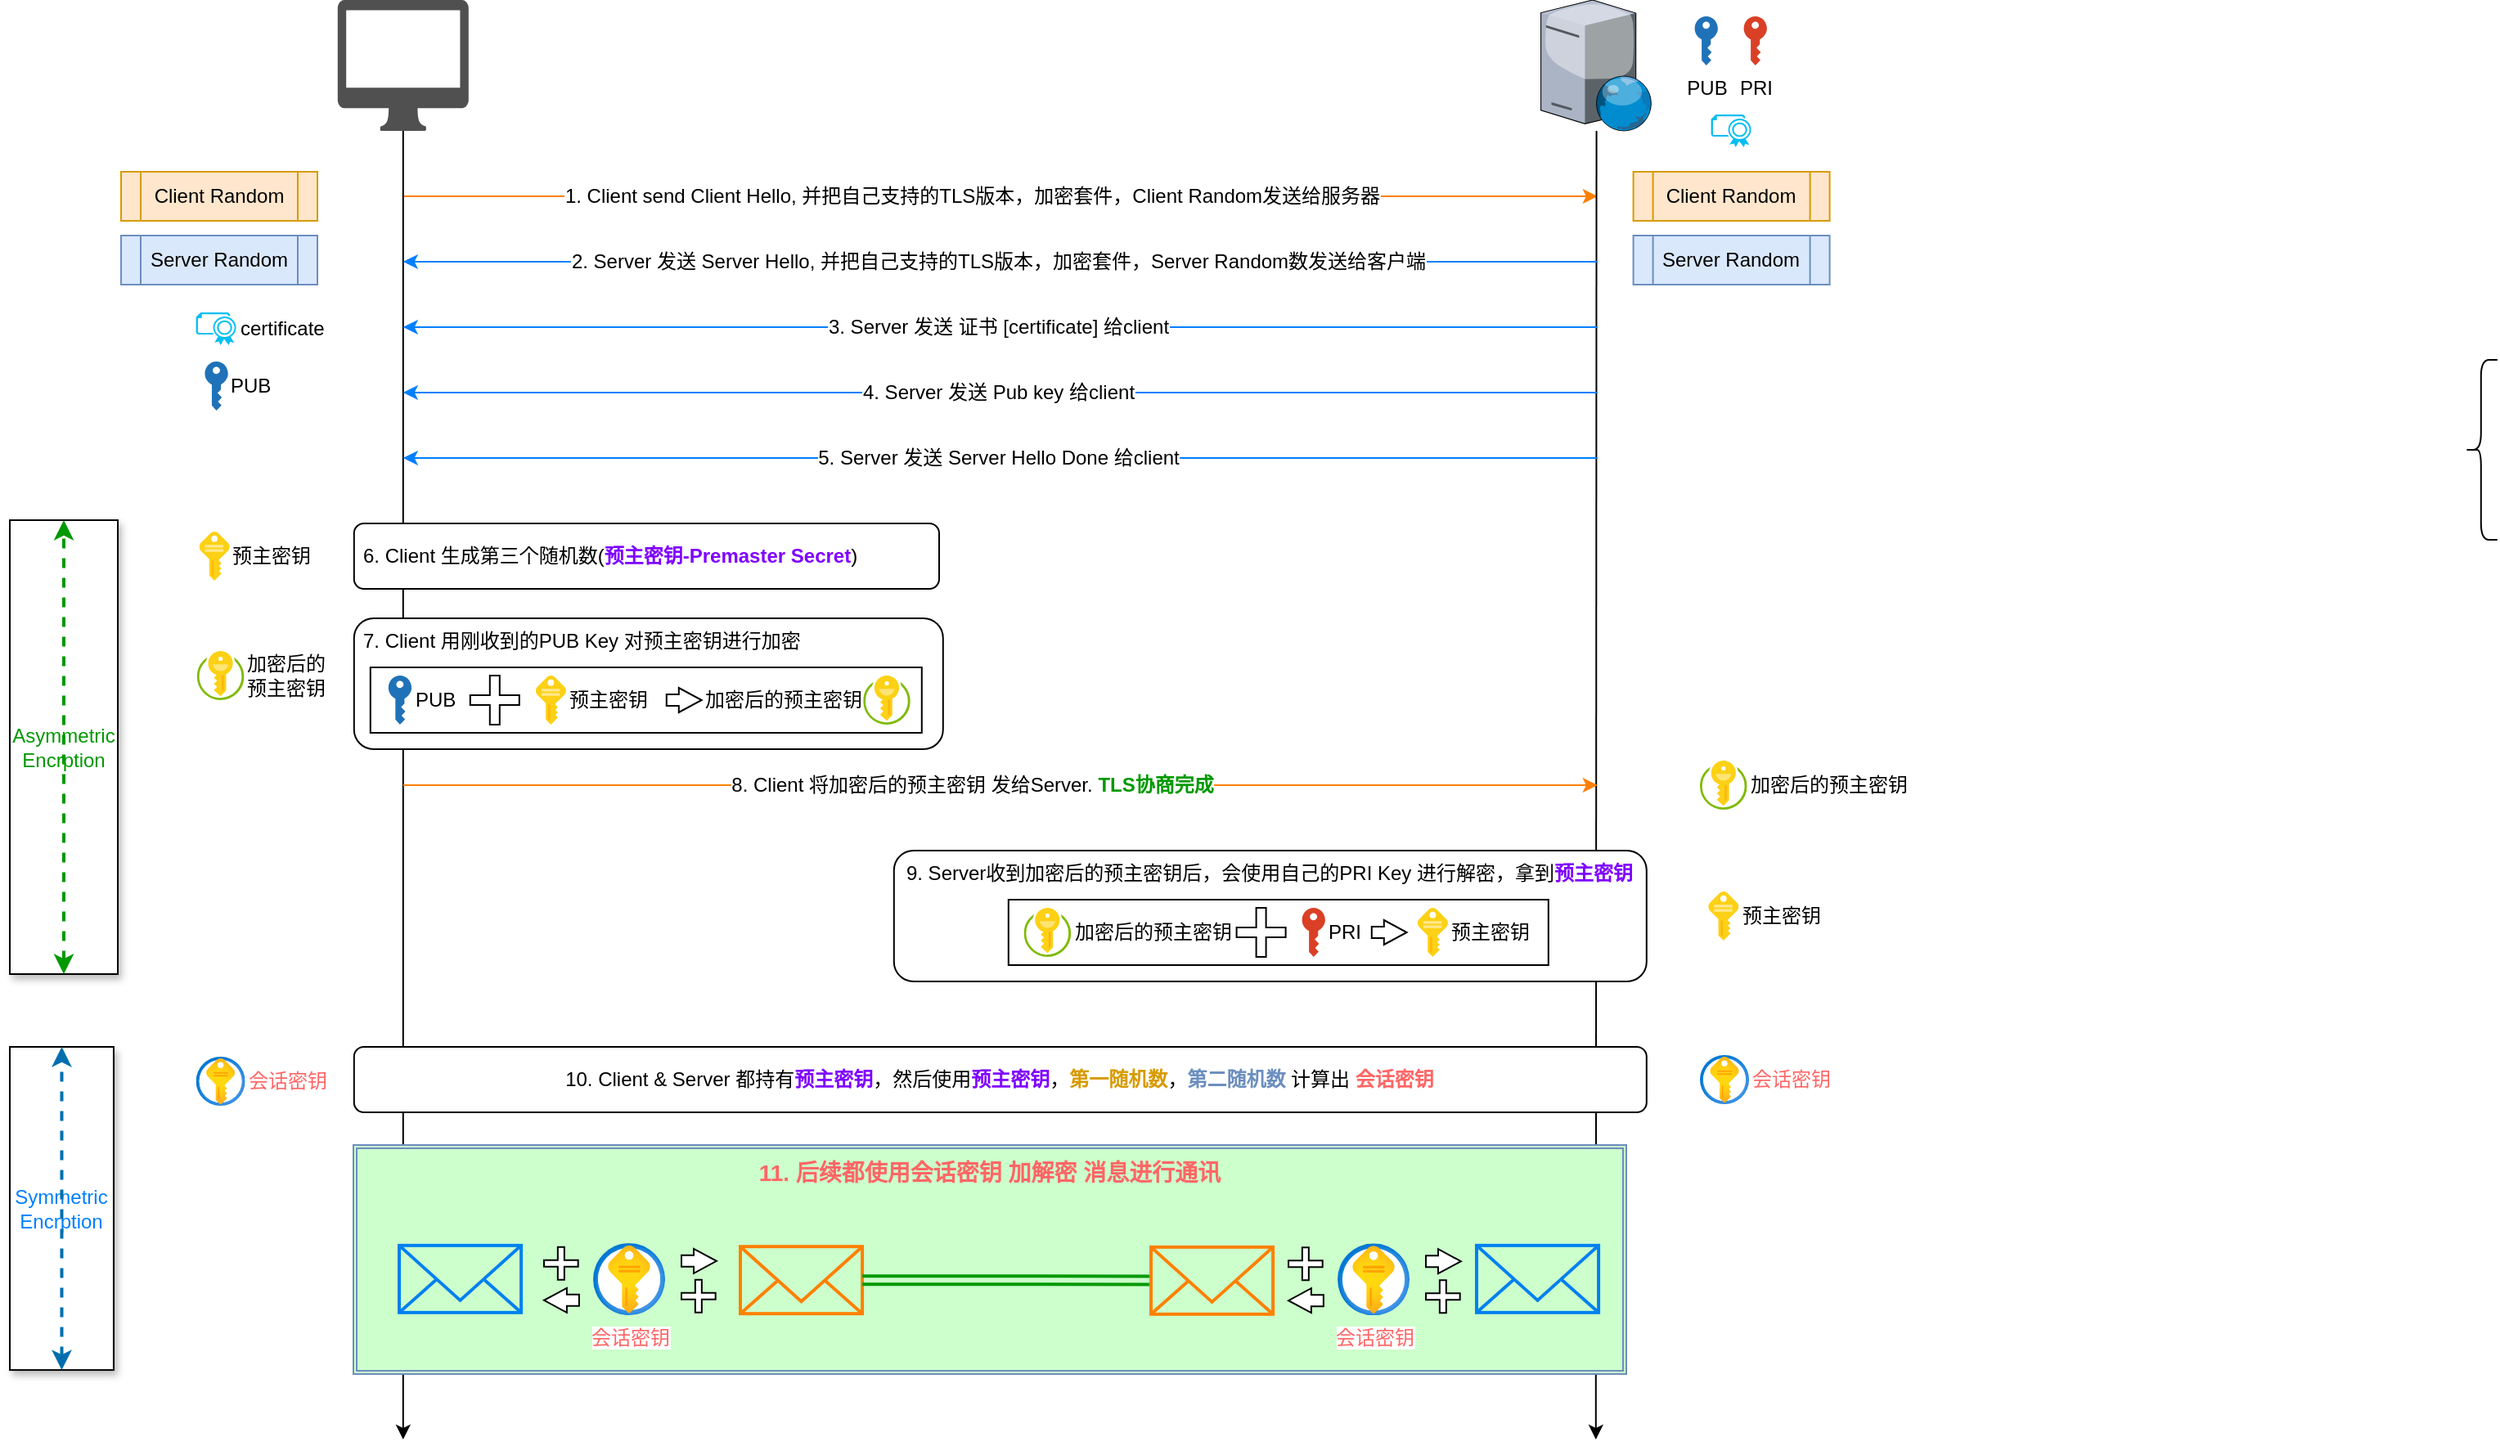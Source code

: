 <mxfile version="20.2.3" type="device"><diagram id="-C9sXRk2VzDsb_JQE4t-" name="TLS handshake"><mxGraphModel dx="1273" dy="852" grid="1" gridSize="10" guides="1" tooltips="1" connect="1" arrows="1" fold="1" page="1" pageScale="1" pageWidth="850" pageHeight="1100" math="0" shadow="0"><root><mxCell id="0"/><mxCell id="1" parent="0"/><mxCell id="I6VowuoCjAoper39L-k0-2" value="" style="sketch=0;pointerEvents=1;shadow=0;dashed=0;html=1;strokeColor=none;fillColor=#505050;labelPosition=center;verticalLabelPosition=bottom;verticalAlign=top;outlineConnect=0;align=center;shape=mxgraph.office.devices.mac_client;" vertex="1" parent="1"><mxGeometry x="212.4" y="40" width="80" height="80" as="geometry"/></mxCell><mxCell id="I6VowuoCjAoper39L-k0-3" value="" style="verticalLabelPosition=bottom;sketch=0;aspect=fixed;html=1;verticalAlign=top;strokeColor=none;align=center;outlineConnect=0;shape=mxgraph.citrix.web_server;" vertex="1" parent="1"><mxGeometry x="947.8" y="40" width="68" height="80" as="geometry"/></mxCell><mxCell id="I6VowuoCjAoper39L-k0-4" value="" style="endArrow=classic;html=1;rounded=0;strokeColor=#FF8000;" edge="1" parent="1"><mxGeometry width="50" height="50" relative="1" as="geometry"><mxPoint x="252.4" y="160" as="sourcePoint"/><mxPoint x="982.4" y="160" as="targetPoint"/></mxGeometry></mxCell><mxCell id="I6VowuoCjAoper39L-k0-5" value="&lt;font style=&quot;font-size: 12px;&quot;&gt;1. Client send Client Hello, 并把自己支持的TLS版本，加密套件，Client Random发送给服务器&lt;/font&gt;" style="edgeLabel;html=1;align=center;verticalAlign=middle;resizable=0;points=[];" vertex="1" connectable="0" parent="I6VowuoCjAoper39L-k0-4"><mxGeometry x="-0.07" y="-2" relative="1" as="geometry"><mxPoint x="8" y="-2" as="offset"/></mxGeometry></mxCell><mxCell id="I6VowuoCjAoper39L-k0-6" value="PUB" style="sketch=0;pointerEvents=1;shadow=0;dashed=0;html=1;strokeColor=none;labelPosition=center;verticalLabelPosition=bottom;verticalAlign=top;outlineConnect=0;align=center;shape=mxgraph.office.security.key_permissions;fillColor=#2072B8;fontSize=12;aspect=fixed;" vertex="1" parent="1"><mxGeometry x="1041.8" y="50" width="14.15" height="30" as="geometry"/></mxCell><mxCell id="I6VowuoCjAoper39L-k0-7" value="PRI" style="sketch=0;pointerEvents=1;shadow=0;dashed=0;html=1;strokeColor=none;labelPosition=center;verticalLabelPosition=bottom;verticalAlign=top;outlineConnect=0;align=center;shape=mxgraph.office.security.key_permissions;fillColor=#DA4026;fontSize=12;aspect=fixed;" vertex="1" parent="1"><mxGeometry x="1071.8" y="50" width="14.15" height="30" as="geometry"/></mxCell><mxCell id="I6VowuoCjAoper39L-k0-9" value="" style="endArrow=classic;html=1;rounded=0;fontSize=12;" edge="1" parent="1" source="I6VowuoCjAoper39L-k0-2"><mxGeometry width="50" height="50" relative="1" as="geometry"><mxPoint x="362.4" y="380" as="sourcePoint"/><mxPoint x="252.4" y="920" as="targetPoint"/></mxGeometry></mxCell><mxCell id="I6VowuoCjAoper39L-k0-10" value="" style="endArrow=classic;html=1;rounded=0;fontSize=12;" edge="1" parent="1" source="I6VowuoCjAoper39L-k0-3"><mxGeometry width="50" height="50" relative="1" as="geometry"><mxPoint x="887.8" y="280" as="sourcePoint"/><mxPoint x="981.4" y="920" as="targetPoint"/></mxGeometry></mxCell><mxCell id="I6VowuoCjAoper39L-k0-11" value="" style="endArrow=classic;html=1;rounded=0;strokeColor=#007FFF;" edge="1" parent="1"><mxGeometry width="50" height="50" relative="1" as="geometry"><mxPoint x="982.4" y="200" as="sourcePoint"/><mxPoint x="252.4" y="200" as="targetPoint"/></mxGeometry></mxCell><mxCell id="I6VowuoCjAoper39L-k0-12" value="&lt;font style=&quot;font-size: 12px;&quot;&gt;2. Server 发送 Server Hello, 并把自己支持的TLS版本，加密套件，Server Random数发送给客户端&lt;/font&gt;" style="edgeLabel;html=1;align=center;verticalAlign=middle;resizable=0;points=[];" vertex="1" connectable="0" parent="I6VowuoCjAoper39L-k0-11"><mxGeometry x="-0.07" y="-2" relative="1" as="geometry"><mxPoint x="-27" y="2" as="offset"/></mxGeometry></mxCell><mxCell id="I6VowuoCjAoper39L-k0-13" value="Client Random" style="shape=process;whiteSpace=wrap;html=1;backgroundOutline=1;fontSize=12;fillColor=#ffe6cc;strokeColor=#D79B00;" vertex="1" parent="1"><mxGeometry x="80" y="145" width="120" height="30" as="geometry"/></mxCell><mxCell id="I6VowuoCjAoper39L-k0-15" value="Server Random" style="shape=process;whiteSpace=wrap;html=1;backgroundOutline=1;fontSize=12;fillColor=#dae8fc;strokeColor=#6C8EBF;" vertex="1" parent="1"><mxGeometry x="80" y="184" width="120" height="30" as="geometry"/></mxCell><mxCell id="I6VowuoCjAoper39L-k0-16" value="" style="endArrow=classic;html=1;rounded=0;strokeColor=#007FFF;" edge="1" parent="1"><mxGeometry width="50" height="50" relative="1" as="geometry"><mxPoint x="982.4" y="240" as="sourcePoint"/><mxPoint x="252.4" y="240" as="targetPoint"/></mxGeometry></mxCell><mxCell id="I6VowuoCjAoper39L-k0-17" value="&lt;font style=&quot;font-size: 12px;&quot;&gt;3. Server 发送 证书 [certificate] 给client&lt;/font&gt;" style="edgeLabel;html=1;align=center;verticalAlign=middle;resizable=0;points=[];" vertex="1" connectable="0" parent="I6VowuoCjAoper39L-k0-16"><mxGeometry x="-0.07" y="-2" relative="1" as="geometry"><mxPoint x="-27" y="2" as="offset"/></mxGeometry></mxCell><mxCell id="I6VowuoCjAoper39L-k0-18" value="" style="endArrow=classic;html=1;rounded=0;strokeColor=#007FFF;" edge="1" parent="1"><mxGeometry width="50" height="50" relative="1" as="geometry"><mxPoint x="982.4" y="280" as="sourcePoint"/><mxPoint x="252.4" y="280" as="targetPoint"/></mxGeometry></mxCell><mxCell id="I6VowuoCjAoper39L-k0-19" value="&lt;font style=&quot;font-size: 12px;&quot;&gt;4. Server 发送 Pub key 给client&lt;/font&gt;" style="edgeLabel;html=1;align=center;verticalAlign=middle;resizable=0;points=[];" vertex="1" connectable="0" parent="I6VowuoCjAoper39L-k0-18"><mxGeometry x="-0.07" y="-2" relative="1" as="geometry"><mxPoint x="-27" y="2" as="offset"/></mxGeometry></mxCell><mxCell id="I6VowuoCjAoper39L-k0-20" value="PUB" style="sketch=0;pointerEvents=1;shadow=0;dashed=0;html=1;strokeColor=none;labelPosition=right;verticalLabelPosition=middle;verticalAlign=middle;outlineConnect=0;align=left;shape=mxgraph.office.security.key_permissions;fillColor=#2072B8;fontSize=12;aspect=fixed;" vertex="1" parent="1"><mxGeometry x="131.22" y="261" width="14.15" height="30" as="geometry"/></mxCell><mxCell id="I6VowuoCjAoper39L-k0-21" value="certificate" style="verticalLabelPosition=middle;html=1;verticalAlign=middle;align=left;strokeColor=none;fillColor=#00BEF2;shape=mxgraph.azure.certificate;pointerEvents=1;fontSize=12;aspect=fixed;labelPosition=right;" vertex="1" parent="1"><mxGeometry x="125.8" y="231" width="25" height="20" as="geometry"/></mxCell><mxCell id="I6VowuoCjAoper39L-k0-22" value="" style="endArrow=classic;html=1;rounded=0;strokeColor=#007FFF;" edge="1" parent="1"><mxGeometry width="50" height="50" relative="1" as="geometry"><mxPoint x="982.4" y="320" as="sourcePoint"/><mxPoint x="252.4" y="320" as="targetPoint"/></mxGeometry></mxCell><mxCell id="I6VowuoCjAoper39L-k0-23" value="&lt;font style=&quot;font-size: 12px;&quot;&gt;5. Server 发送 Server Hello Done 给client&lt;/font&gt;" style="edgeLabel;html=1;align=center;verticalAlign=middle;resizable=0;points=[];" vertex="1" connectable="0" parent="I6VowuoCjAoper39L-k0-22"><mxGeometry x="-0.07" y="-2" relative="1" as="geometry"><mxPoint x="-27" y="2" as="offset"/></mxGeometry></mxCell><mxCell id="I6VowuoCjAoper39L-k0-24" value="6. Client 生成第三个随机数(&lt;b&gt;&lt;font color=&quot;#7f00ff&quot;&gt;预主密钥-Premaster Secret&lt;/font&gt;&lt;/b&gt;)" style="rounded=1;whiteSpace=wrap;html=1;fontSize=12;align=left;spacingLeft=4;" vertex="1" parent="1"><mxGeometry x="222.4" y="360" width="357.6" height="40" as="geometry"/></mxCell><mxCell id="I6VowuoCjAoper39L-k0-25" value="7. Client 用刚收到的PUB Key 对预主密钥进行加密" style="rounded=1;whiteSpace=wrap;html=1;fontSize=12;verticalAlign=top;align=left;spacingLeft=4;" vertex="1" parent="1"><mxGeometry x="222.4" y="418" width="360" height="80" as="geometry"/></mxCell><mxCell id="I6VowuoCjAoper39L-k0-27" value="预主密钥" style="sketch=0;aspect=fixed;html=1;points=[];align=left;image;fontSize=12;image=img/lib/mscae/Key.svg;labelPosition=right;verticalLabelPosition=middle;verticalAlign=middle;" vertex="1" parent="1"><mxGeometry x="127.77" y="365" width="18.6" height="30" as="geometry"/></mxCell><mxCell id="I6VowuoCjAoper39L-k0-30" value="" style="endArrow=classic;html=1;rounded=0;strokeColor=#FF8000;" edge="1" parent="1"><mxGeometry width="50" height="50" relative="1" as="geometry"><mxPoint x="252.4" y="520" as="sourcePoint"/><mxPoint x="982.4" y="520" as="targetPoint"/></mxGeometry></mxCell><mxCell id="I6VowuoCjAoper39L-k0-31" value="&lt;font style=&quot;font-size: 12px;&quot;&gt;8. Client 将加密后的预主密钥 发给Server. &lt;font color=&quot;#009900&quot;&gt;&lt;b&gt;TLS协商完成&lt;/b&gt;&lt;/font&gt;&lt;/font&gt;" style="edgeLabel;html=1;align=center;verticalAlign=middle;resizable=0;points=[];" vertex="1" connectable="0" parent="I6VowuoCjAoper39L-k0-30"><mxGeometry x="-0.07" y="-2" relative="1" as="geometry"><mxPoint x="8" y="-2" as="offset"/></mxGeometry></mxCell><mxCell id="I6VowuoCjAoper39L-k0-32" value="加密后的预主密钥" style="sketch=0;aspect=fixed;html=1;points=[];align=left;image;fontSize=12;image=img/lib/mscae/Key_Vaults.svg;labelPosition=right;verticalLabelPosition=middle;verticalAlign=middle;" vertex="1" parent="1"><mxGeometry x="1045" y="505" width="28.8" height="30" as="geometry"/></mxCell><mxCell id="I6VowuoCjAoper39L-k0-33" value="9. Server收到加密后的预主密钥后，会使用自己的PRI Key 进行解密，拿到&lt;b&gt;&lt;font color=&quot;#7f00ff&quot;&gt;预主密钥&lt;/font&gt;&lt;/b&gt;" style="rounded=1;whiteSpace=wrap;html=1;fontSize=12;verticalAlign=top;" vertex="1" parent="1"><mxGeometry x="552.4" y="560" width="460" height="80" as="geometry"/></mxCell><mxCell id="I6VowuoCjAoper39L-k0-40" value="" style="group" vertex="1" connectable="0" parent="1"><mxGeometry x="232.4" y="448" width="337" height="40" as="geometry"/></mxCell><mxCell id="I6VowuoCjAoper39L-k0-37" value="&lt;span style=&quot;color: rgba(0, 0, 0, 0); font-family: monospace; font-size: 0px; text-align: start;&quot;&gt;%3CmxGraphModel%3E%3Croot%3E%3CmxCell%20id%3D%220%22%2F%3E%3CmxCell%20id%3D%221%22%20parent%3D%220%22%2F%3E%3CmxCell%20id%3D%222%22%20value%3D%22PRI%22%20style%3D%22sketch%3D0%3BpointerEvents%3D1%3Bshadow%3D0%3Bdashed%3D0%3Bhtml%3D1%3BstrokeColor%3Dnone%3BlabelPosition%3Dcenter%3BverticalLabelPosition%3Dbottom%3BverticalAlign%3Dtop%3BoutlineConnect%3D0%3Balign%3Dcenter%3Bshape%3Dmxgraph.office.security.key_permissions%3BfillColor%3D%23DA4026%3BfontSize%3D12%3Baspect%3Dfixed%3B%22%20vertex%3D%221%22%20parent%3D%221%22%3E%3CmxGeometry%20x%3D%22880%22%20y%3D%2250%22%20width%3D%2214.15%22%20height%3D%2230%22%20as%3D%22geometry%22%2F%3E%3C%2FmxCell%3E%3C%2Froot%3E%3C%2FmxGraphModel%3E&lt;/span&gt;&lt;span style=&quot;color: rgba(0, 0, 0, 0); font-family: monospace; font-size: 0px; text-align: start;&quot;&gt;%3CmxGraphModel%3E%3Croot%3E%3CmxCell%20id%3D%220%22%2F%3E%3CmxCell%20id%3D%221%22%20parent%3D%220%22%2F%3E%3CmxCell%20id%3D%222%22%20value%3D%22PRI%22%20style%3D%22sketch%3D0%3BpointerEvents%3D1%3Bshadow%3D0%3Bdashed%3D0%3Bhtml%3D1%3BstrokeColor%3Dnone%3BlabelPosition%3Dcenter%3BverticalLabelPosition%3Dbottom%3BverticalAlign%3Dtop%3BoutlineConnect%3D0%3Balign%3Dcenter%3Bshape%3Dmxgraph.office.security.key_permissions%3BfillColor%3D%23DA4026%3BfontSize%3D12%3Baspect%3Dfixed%3B%22%20vertex%3D%221%22%20parent%3D%221%22%3E%3CmxGeometry%20x%3D%22880%22%20y%3D%2250%22%20width%3D%2214.15%22%20height%3D%2230%22%20as%3D%22geometry%22%2F%3E%3C%2FmxCell%3E%3C%2Froot%3E%3C%2FmxGraphModel%3E&lt;/span&gt;" style="rounded=0;whiteSpace=wrap;html=1;fontSize=12;fontColor=#009900;" vertex="1" parent="I6VowuoCjAoper39L-k0-40"><mxGeometry width="337" height="40" as="geometry"/></mxCell><mxCell id="I6VowuoCjAoper39L-k0-26" value="加密后的预主密钥" style="sketch=0;aspect=fixed;html=1;points=[];align=right;image;fontSize=12;image=img/lib/mscae/Key_Vaults.svg;labelPosition=left;verticalLabelPosition=middle;verticalAlign=middle;" vertex="1" parent="I6VowuoCjAoper39L-k0-40"><mxGeometry x="301.2" y="5" width="28.8" height="30" as="geometry"/></mxCell><mxCell id="I6VowuoCjAoper39L-k0-34" value="PUB" style="sketch=0;pointerEvents=1;shadow=0;dashed=0;html=1;strokeColor=none;labelPosition=right;verticalLabelPosition=middle;verticalAlign=middle;outlineConnect=0;align=left;shape=mxgraph.office.security.key_permissions;fillColor=#2072B8;fontSize=12;aspect=fixed;" vertex="1" parent="I6VowuoCjAoper39L-k0-40"><mxGeometry x="11" y="5" width="14.15" height="30" as="geometry"/></mxCell><mxCell id="I6VowuoCjAoper39L-k0-35" value="预主密钥" style="sketch=0;aspect=fixed;html=1;points=[];align=left;image;fontSize=12;image=img/lib/mscae/Key.svg;labelPosition=right;verticalLabelPosition=middle;verticalAlign=middle;" vertex="1" parent="I6VowuoCjAoper39L-k0-40"><mxGeometry x="101" y="5" width="18.6" height="30" as="geometry"/></mxCell><mxCell id="I6VowuoCjAoper39L-k0-36" value="" style="shape=cross;whiteSpace=wrap;html=1;fontSize=12;" vertex="1" parent="I6VowuoCjAoper39L-k0-40"><mxGeometry x="61" y="5" width="30" height="30" as="geometry"/></mxCell><mxCell id="I6VowuoCjAoper39L-k0-39" value="" style="html=1;shadow=0;dashed=0;align=center;verticalAlign=middle;shape=mxgraph.arrows2.arrow;dy=0.53;dx=13.93;notch=0;fontSize=12;fontColor=#009900;aspect=fixed;" vertex="1" parent="I6VowuoCjAoper39L-k0-40"><mxGeometry x="181" y="12.5" width="21.43" height="15" as="geometry"/></mxCell><mxCell id="I6VowuoCjAoper39L-k0-41" value="预主密钥" style="sketch=0;aspect=fixed;html=1;points=[];align=left;image;fontSize=12;image=img/lib/mscae/Key.svg;labelPosition=right;verticalLabelPosition=middle;verticalAlign=middle;" vertex="1" parent="1"><mxGeometry x="1050.1" y="585" width="18.6" height="30" as="geometry"/></mxCell><mxCell id="I6VowuoCjAoper39L-k0-48" value="" style="shape=curlyBracket;whiteSpace=wrap;html=1;rounded=1;fontSize=12;fontColor=#009900;" vertex="1" parent="1"><mxGeometry x="1512.4" y="260" width="20" height="110" as="geometry"/></mxCell><mxCell id="I6VowuoCjAoper39L-k0-49" value="Asymmetric Encrption" style="rounded=0;whiteSpace=wrap;html=1;fontSize=12;fontColor=#009900;rotation=90;verticalAlign=middle;horizontal=0;glass=0;shadow=1;" vertex="1" parent="1"><mxGeometry x="-93.75" y="463.75" width="277.5" height="66" as="geometry"/></mxCell><mxCell id="I6VowuoCjAoper39L-k0-50" value="10. Client &amp;amp; Server 都持有&lt;b style=&quot;color: rgb(127, 0, 255);&quot;&gt;预主密钥&lt;/b&gt;，然后使用&lt;b&gt;&lt;font color=&quot;#7f00ff&quot;&gt;预主密钥&lt;/font&gt;&lt;/b&gt;，&lt;font style=&quot;font-weight: bold;&quot; color=&quot;#d79b00&quot;&gt;第一随机数&lt;/font&gt;&lt;font style=&quot;&quot;&gt;，&lt;/font&gt;&lt;font color=&quot;#6c8ebf&quot;&gt;&lt;b&gt;第二随机数&amp;nbsp;&lt;/b&gt;&lt;/font&gt;计算出&lt;b style=&quot;color: rgb(127, 0, 255);&quot;&gt; &lt;/b&gt;&lt;font style=&quot;&quot; color=&quot;#ff6666&quot;&gt;&lt;b&gt;会话密钥&lt;/b&gt;&lt;/font&gt;" style="rounded=1;whiteSpace=wrap;html=1;fontSize=12;" vertex="1" parent="1"><mxGeometry x="222.4" y="680" width="790" height="40" as="geometry"/></mxCell><mxCell id="I6VowuoCjAoper39L-k0-51" value="会话密钥" style="aspect=fixed;html=1;points=[];align=left;image;fontSize=12;image=img/lib/azure2/security/Key_Vaults.svg;fontColor=#FF6666;strokeColor=#6C8EBF;fillColor=#DAE8FC;labelPosition=right;verticalLabelPosition=middle;verticalAlign=middle;" vertex="1" parent="1"><mxGeometry x="1045" y="685" width="30" height="30" as="geometry"/></mxCell><mxCell id="I6VowuoCjAoper39L-k0-52" value="加密后的&lt;br&gt;预主密钥" style="sketch=0;aspect=fixed;html=1;points=[];align=left;image;fontSize=12;image=img/lib/mscae/Key_Vaults.svg;labelPosition=right;verticalLabelPosition=middle;verticalAlign=middle;" vertex="1" parent="1"><mxGeometry x="126.4" y="438" width="28.8" height="30" as="geometry"/></mxCell><mxCell id="I6VowuoCjAoper39L-k0-54" value="" style="group" vertex="1" connectable="0" parent="1"><mxGeometry x="622.4" y="590" width="330" height="40" as="geometry"/></mxCell><mxCell id="I6VowuoCjAoper39L-k0-47" value="&lt;span style=&quot;color: rgba(0, 0, 0, 0); font-family: monospace; font-size: 0px; text-align: start;&quot;&gt;%3CmxGraphModel%3E%3Croot%3E%3CmxCell%20id%3D%220%22%2F%3E%3CmxCell%20id%3D%221%22%20parent%3D%220%22%2F%3E%3CmxCell%20id%3D%222%22%20value%3D%22PRI%22%20style%3D%22sketch%3D0%3BpointerEvents%3D1%3Bshadow%3D0%3Bdashed%3D0%3Bhtml%3D1%3BstrokeColor%3Dnone%3BlabelPosition%3Dcenter%3BverticalLabelPosition%3Dbottom%3BverticalAlign%3Dtop%3BoutlineConnect%3D0%3Balign%3Dcenter%3Bshape%3Dmxgraph.office.security.key_permissions%3BfillColor%3D%23DA4026%3BfontSize%3D12%3Baspect%3Dfixed%3B%22%20vertex%3D%221%22%20parent%3D%221%22%3E%3CmxGeometry%20x%3D%22880%22%20y%3D%2250%22%20width%3D%2214.15%22%20height%3D%2230%22%20as%3D%22geometry%22%2F%3E%3C%2FmxCell%3E%3C%2Froot%3E%3C%2FmxGraphModel%3E&lt;/span&gt;&lt;span style=&quot;color: rgba(0, 0, 0, 0); font-family: monospace; font-size: 0px; text-align: start;&quot;&gt;%3CmxGraphModel%3E%3Croot%3E%3CmxCell%20id%3D%220%22%2F%3E%3CmxCell%20id%3D%221%22%20parent%3D%220%22%2F%3E%3CmxCell%20id%3D%222%22%20value%3D%22PRI%22%20style%3D%22sketch%3D0%3BpointerEvents%3D1%3Bshadow%3D0%3Bdashed%3D0%3Bhtml%3D1%3BstrokeColor%3Dnone%3BlabelPosition%3Dcenter%3BverticalLabelPosition%3Dbottom%3BverticalAlign%3Dtop%3BoutlineConnect%3D0%3Balign%3Dcenter%3Bshape%3Dmxgraph.office.security.key_permissions%3BfillColor%3D%23DA4026%3BfontSize%3D12%3Baspect%3Dfixed%3B%22%20vertex%3D%221%22%20parent%3D%221%22%3E%3CmxGeometry%20x%3D%22880%22%20y%3D%2250%22%20width%3D%2214.15%22%20height%3D%2230%22%20as%3D%22geometry%22%2F%3E%3C%2FmxCell%3E%3C%2Froot%3E%3C%2FmxGraphModel%3E&lt;/span&gt;" style="rounded=0;whiteSpace=wrap;html=1;fontSize=12;fontColor=#009900;" vertex="1" parent="I6VowuoCjAoper39L-k0-54"><mxGeometry width="330" height="40" as="geometry"/></mxCell><mxCell id="I6VowuoCjAoper39L-k0-43" value="" style="html=1;shadow=0;dashed=0;align=center;verticalAlign=middle;shape=mxgraph.arrows2.arrow;dy=0.53;dx=13.93;notch=0;fontSize=12;fontColor=#009900;aspect=fixed;rotation=0;" vertex="1" parent="I6VowuoCjAoper39L-k0-54"><mxGeometry x="222" y="12.5" width="21.43" height="15" as="geometry"/></mxCell><mxCell id="I6VowuoCjAoper39L-k0-44" value="加密后的预主密钥" style="sketch=0;aspect=fixed;html=1;points=[];align=left;image;fontSize=12;image=img/lib/mscae/Key_Vaults.svg;labelPosition=right;verticalLabelPosition=middle;verticalAlign=middle;" vertex="1" parent="I6VowuoCjAoper39L-k0-54"><mxGeometry x="9.4" y="5" width="28.8" height="30" as="geometry"/></mxCell><mxCell id="I6VowuoCjAoper39L-k0-45" value="" style="shape=cross;whiteSpace=wrap;html=1;fontSize=12;" vertex="1" parent="I6VowuoCjAoper39L-k0-54"><mxGeometry x="139.4" y="5" width="30" height="30" as="geometry"/></mxCell><mxCell id="I6VowuoCjAoper39L-k0-46" value="PRI" style="sketch=0;pointerEvents=1;shadow=0;dashed=0;html=1;strokeColor=none;labelPosition=right;verticalLabelPosition=middle;verticalAlign=middle;outlineConnect=0;align=left;shape=mxgraph.office.security.key_permissions;fillColor=#DA4026;fontSize=12;aspect=fixed;" vertex="1" parent="I6VowuoCjAoper39L-k0-54"><mxGeometry x="179.4" y="5" width="14.15" height="30" as="geometry"/></mxCell><mxCell id="I6VowuoCjAoper39L-k0-53" value="预主密钥" style="sketch=0;aspect=fixed;html=1;points=[];align=left;image;fontSize=12;image=img/lib/mscae/Key.svg;labelPosition=right;verticalLabelPosition=middle;verticalAlign=middle;" vertex="1" parent="I6VowuoCjAoper39L-k0-54"><mxGeometry x="250" y="5" width="18.6" height="30" as="geometry"/></mxCell><mxCell id="I6VowuoCjAoper39L-k0-55" value="会话密钥" style="aspect=fixed;html=1;points=[];align=left;image;fontSize=12;image=img/lib/azure2/security/Key_Vaults.svg;fontColor=#FF6666;strokeColor=#6C8EBF;fillColor=#DAE8FC;labelPosition=right;verticalLabelPosition=middle;verticalAlign=middle;" vertex="1" parent="1"><mxGeometry x="125.8" y="686" width="30" height="30" as="geometry"/></mxCell><mxCell id="I6VowuoCjAoper39L-k0-56" value="" style="verticalLabelPosition=bottom;html=1;verticalAlign=top;align=center;strokeColor=none;fillColor=#00BEF2;shape=mxgraph.azure.certificate;pointerEvents=1;fontSize=12;aspect=fixed;" vertex="1" parent="1"><mxGeometry x="1051.8" y="110" width="25" height="20" as="geometry"/></mxCell><mxCell id="I6VowuoCjAoper39L-k0-61" style="rounded=0;orthogonalLoop=1;jettySize=auto;html=1;exitX=1;exitY=0.5;exitDx=0;exitDy=0;entryX=0;entryY=0.5;entryDx=0;entryDy=0;fontSize=12;fontColor=#FF6666;strokeColor=#009900;startArrow=classic;startFill=1;strokeWidth=2;dashed=1;" edge="1" parent="1" source="I6VowuoCjAoper39L-k0-49" target="I6VowuoCjAoper39L-k0-49"><mxGeometry relative="1" as="geometry"/></mxCell><mxCell id="I6VowuoCjAoper39L-k0-62" value="11. 后续都使用会话密钥 加解密 消息进行通讯" style="shape=ext;double=1;rounded=0;whiteSpace=wrap;html=1;shadow=0;glass=0;fontSize=14;fontColor=#FF6666;strokeColor=#6C8EBF;fillColor=#CCFFCC;verticalAlign=top;fontStyle=1" vertex="1" parent="1"><mxGeometry x="222" y="740" width="778" height="140" as="geometry"/></mxCell><mxCell id="I6VowuoCjAoper39L-k0-85" value="" style="group" vertex="1" connectable="0" parent="1"><mxGeometry x="240" y="800" width="743.05" height="44.18" as="geometry"/></mxCell><mxCell id="I6VowuoCjAoper39L-k0-66" value="" style="html=1;verticalLabelPosition=bottom;align=center;labelBackgroundColor=#ffffff;verticalAlign=top;strokeWidth=2;strokeColor=#0080F0;shadow=0;dashed=0;shape=mxgraph.ios7.icons.mail;rounded=0;glass=0;fontSize=14;fontColor=#FF6666;fillColor=none;aspect=fixed;" vertex="1" parent="I6VowuoCjAoper39L-k0-85"><mxGeometry x="10" y="1.41" width="74.54" height="41" as="geometry"/></mxCell><mxCell id="I6VowuoCjAoper39L-k0-67" value="" style="html=1;verticalLabelPosition=bottom;align=center;labelBackgroundColor=#ffffff;verticalAlign=top;strokeWidth=2;strokeColor=#FF8000;shadow=0;dashed=0;shape=mxgraph.ios7.icons.mail;rounded=0;glass=0;fontSize=14;fontColor=#FF6666;fillColor=none;aspect=fixed;" vertex="1" parent="I6VowuoCjAoper39L-k0-85"><mxGeometry x="218.51" y="2.09" width="74.54" height="41" as="geometry"/></mxCell><mxCell id="I6VowuoCjAoper39L-k0-68" value="会话密钥" style="aspect=fixed;html=1;points=[];align=center;image;fontSize=12;image=img/lib/azure2/security/Key_Vaults.svg;fontColor=#FF6666;strokeColor=#6C8EBF;fillColor=#DAE8FC;labelPosition=center;verticalLabelPosition=bottom;verticalAlign=top;" vertex="1" parent="I6VowuoCjAoper39L-k0-85"><mxGeometry x="128.51" width="44" height="44" as="geometry"/></mxCell><mxCell id="I6VowuoCjAoper39L-k0-69" value="" style="html=1;verticalLabelPosition=bottom;align=center;labelBackgroundColor=#ffffff;verticalAlign=top;strokeWidth=2;strokeColor=#0080F0;shadow=0;dashed=0;shape=mxgraph.ios7.icons.mail;rounded=0;glass=0;fontSize=14;fontColor=#FF6666;fillColor=none;aspect=fixed;" vertex="1" parent="I6VowuoCjAoper39L-k0-85"><mxGeometry x="668.51" y="1.41" width="74.54" height="41" as="geometry"/></mxCell><mxCell id="I6VowuoCjAoper39L-k0-70" value="" style="html=1;verticalLabelPosition=bottom;align=center;labelBackgroundColor=#ffffff;verticalAlign=top;strokeWidth=2;strokeColor=#FF8000;shadow=0;dashed=0;shape=mxgraph.ios7.icons.mail;rounded=0;glass=0;fontSize=14;fontColor=#FF6666;fillColor=none;aspect=fixed;" vertex="1" parent="I6VowuoCjAoper39L-k0-85"><mxGeometry x="469.51" y="2.41" width="74.54" height="41" as="geometry"/></mxCell><mxCell id="I6VowuoCjAoper39L-k0-73" value="" style="shape=cross;whiteSpace=wrap;html=1;fontSize=12;aspect=fixed;" vertex="1" parent="I6VowuoCjAoper39L-k0-85"><mxGeometry x="98.51" y="2.41" width="20.83" height="20" as="geometry"/></mxCell><mxCell id="I6VowuoCjAoper39L-k0-74" value="" style="html=1;shadow=0;dashed=0;align=center;verticalAlign=middle;shape=mxgraph.arrows2.arrow;dy=0.53;dx=13.93;notch=0;fontSize=12;fontColor=#009900;aspect=fixed;" vertex="1" parent="I6VowuoCjAoper39L-k0-85"><mxGeometry x="182.51" y="3.41" width="21.43" height="15" as="geometry"/></mxCell><mxCell id="I6VowuoCjAoper39L-k0-77" value="" style="endArrow=classic;startArrow=classic;html=1;rounded=0;fontSize=14;fontColor=#FF6666;strokeColor=#009900;strokeWidth=2;shape=link;entryX=-0.014;entryY=0.495;entryDx=0;entryDy=0;entryPerimeter=0;" edge="1" parent="I6VowuoCjAoper39L-k0-85" source="I6VowuoCjAoper39L-k0-67" target="I6VowuoCjAoper39L-k0-70"><mxGeometry width="50" height="50" relative="1" as="geometry"><mxPoint x="328.51" y="89.41" as="sourcePoint"/><mxPoint x="438.51" y="15.41" as="targetPoint"/></mxGeometry></mxCell><mxCell id="I6VowuoCjAoper39L-k0-78" value="" style="shape=cross;whiteSpace=wrap;html=1;fontSize=12;aspect=fixed;" vertex="1" parent="I6VowuoCjAoper39L-k0-85"><mxGeometry x="182.51" y="22.41" width="20.83" height="20" as="geometry"/></mxCell><mxCell id="I6VowuoCjAoper39L-k0-79" value="" style="html=1;shadow=0;dashed=0;align=center;verticalAlign=middle;shape=mxgraph.arrows2.arrow;dy=0.53;dx=13.93;notch=0;fontSize=12;fontColor=#009900;aspect=fixed;rotation=-180;" vertex="1" parent="I6VowuoCjAoper39L-k0-85"><mxGeometry x="98.51" y="27.41" width="21.43" height="15" as="geometry"/></mxCell><mxCell id="I6VowuoCjAoper39L-k0-80" value="会话密钥" style="aspect=fixed;html=1;points=[];align=center;image;fontSize=12;image=img/lib/azure2/security/Key_Vaults.svg;fontColor=#FF6666;strokeColor=#6C8EBF;fillColor=#DAE8FC;labelPosition=center;verticalLabelPosition=bottom;verticalAlign=top;" vertex="1" parent="I6VowuoCjAoper39L-k0-85"><mxGeometry x="583.51" y="0.18" width="44" height="44" as="geometry"/></mxCell><mxCell id="I6VowuoCjAoper39L-k0-81" value="" style="shape=cross;whiteSpace=wrap;html=1;fontSize=12;aspect=fixed;" vertex="1" parent="I6VowuoCjAoper39L-k0-85"><mxGeometry x="553.51" y="2.59" width="20.83" height="20" as="geometry"/></mxCell><mxCell id="I6VowuoCjAoper39L-k0-82" value="" style="html=1;shadow=0;dashed=0;align=center;verticalAlign=middle;shape=mxgraph.arrows2.arrow;dy=0.53;dx=13.93;notch=0;fontSize=12;fontColor=#009900;aspect=fixed;" vertex="1" parent="I6VowuoCjAoper39L-k0-85"><mxGeometry x="637.51" y="3.59" width="21.43" height="15" as="geometry"/></mxCell><mxCell id="I6VowuoCjAoper39L-k0-83" value="" style="shape=cross;whiteSpace=wrap;html=1;fontSize=12;aspect=fixed;" vertex="1" parent="I6VowuoCjAoper39L-k0-85"><mxGeometry x="637.51" y="22.59" width="20.83" height="20" as="geometry"/></mxCell><mxCell id="I6VowuoCjAoper39L-k0-84" value="" style="html=1;shadow=0;dashed=0;align=center;verticalAlign=middle;shape=mxgraph.arrows2.arrow;dy=0.53;dx=13.93;notch=0;fontSize=12;fontColor=#009900;aspect=fixed;rotation=-180;" vertex="1" parent="I6VowuoCjAoper39L-k0-85"><mxGeometry x="553.51" y="27.59" width="21.43" height="15" as="geometry"/></mxCell><mxCell id="I6VowuoCjAoper39L-k0-87" value="&lt;font color=&quot;#007fff&quot;&gt;Symmetric Encrption&lt;/font&gt;" style="rounded=0;whiteSpace=wrap;html=1;fontSize=12;fontColor=#009900;rotation=90;verticalAlign=middle;horizontal=0;glass=0;shadow=1;" vertex="1" parent="1"><mxGeometry x="-55.03" y="747.03" width="197.54" height="63.48" as="geometry"/></mxCell><mxCell id="I6VowuoCjAoper39L-k0-88" style="rounded=0;orthogonalLoop=1;jettySize=auto;html=1;exitX=1;exitY=0.5;exitDx=0;exitDy=0;entryX=0;entryY=0.5;entryDx=0;entryDy=0;fontSize=12;fontColor=#FF6666;strokeColor=#006EAF;startArrow=classic;startFill=1;strokeWidth=2;dashed=1;fillColor=#1ba1e2;" edge="1" parent="1" source="I6VowuoCjAoper39L-k0-87" target="I6VowuoCjAoper39L-k0-87"><mxGeometry relative="1" as="geometry"/></mxCell><mxCell id="I6VowuoCjAoper39L-k0-91" value="Client Random" style="shape=process;whiteSpace=wrap;html=1;backgroundOutline=1;fontSize=12;fillColor=#ffe6cc;strokeColor=#D79B00;" vertex="1" parent="1"><mxGeometry x="1004.3" y="145" width="120" height="30" as="geometry"/></mxCell><mxCell id="I6VowuoCjAoper39L-k0-92" value="Server Random" style="shape=process;whiteSpace=wrap;html=1;backgroundOutline=1;fontSize=12;fillColor=#dae8fc;strokeColor=#6C8EBF;" vertex="1" parent="1"><mxGeometry x="1004.3" y="184" width="120" height="30" as="geometry"/></mxCell></root></mxGraphModel></diagram></mxfile>